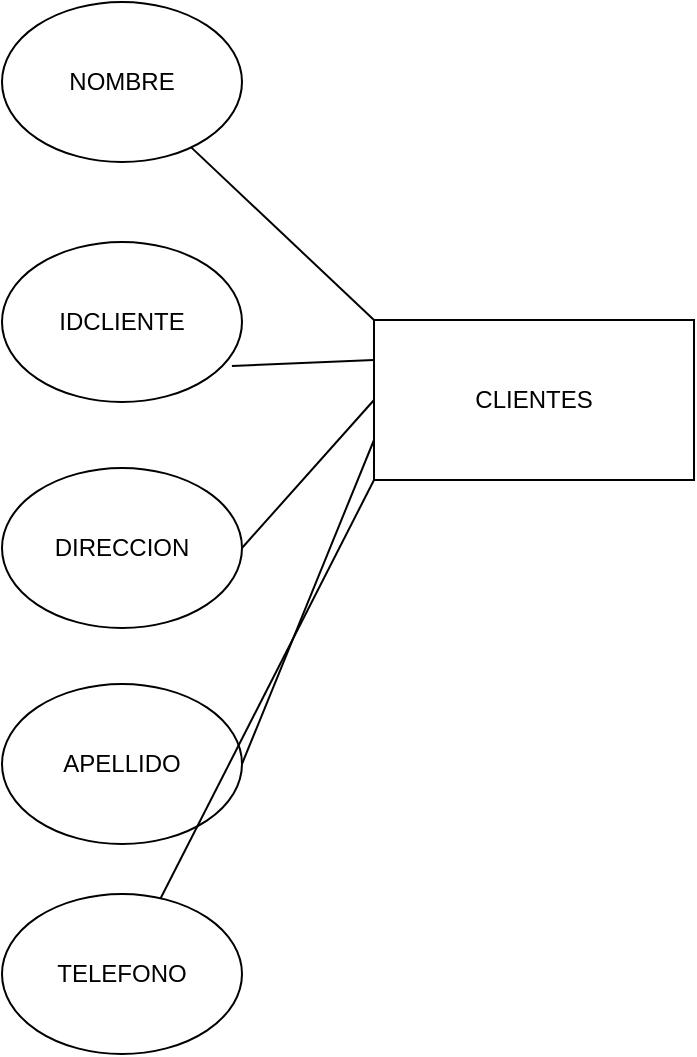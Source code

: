 <mxfile version="24.5.3" type="github">
  <diagram name="Page-1" id="rnph3Yioosb9_gCzcG2R">
    <mxGraphModel dx="6074" dy="1180" grid="0" gridSize="10" guides="1" tooltips="1" connect="1" arrows="1" fold="1" page="0" pageScale="1" pageWidth="850" pageHeight="1100" math="0" shadow="0">
      <root>
        <mxCell id="0" />
        <mxCell id="1" parent="0" />
        <mxCell id="eymbqvJ84xjtnBRF38Ax-1" value="CLIENTES" style="rounded=0;whiteSpace=wrap;html=1;" vertex="1" parent="1">
          <mxGeometry x="-3998" y="-180" width="160" height="80" as="geometry" />
        </mxCell>
        <mxCell id="eymbqvJ84xjtnBRF38Ax-3" value="NOMBRE" style="ellipse;whiteSpace=wrap;html=1;" vertex="1" parent="1">
          <mxGeometry x="-4184" y="-339" width="120" height="80" as="geometry" />
        </mxCell>
        <mxCell id="eymbqvJ84xjtnBRF38Ax-4" value="DIRECCION" style="ellipse;whiteSpace=wrap;html=1;" vertex="1" parent="1">
          <mxGeometry x="-4184" y="-106" width="120" height="80" as="geometry" />
        </mxCell>
        <mxCell id="eymbqvJ84xjtnBRF38Ax-5" value="IDCLIENTE" style="ellipse;whiteSpace=wrap;html=1;" vertex="1" parent="1">
          <mxGeometry x="-4184" y="-219" width="120" height="80" as="geometry" />
        </mxCell>
        <mxCell id="eymbqvJ84xjtnBRF38Ax-6" value="APELLIDO" style="ellipse;whiteSpace=wrap;html=1;" vertex="1" parent="1">
          <mxGeometry x="-4184" y="2" width="120" height="80" as="geometry" />
        </mxCell>
        <mxCell id="eymbqvJ84xjtnBRF38Ax-7" value="TELEFONO" style="ellipse;whiteSpace=wrap;html=1;" vertex="1" parent="1">
          <mxGeometry x="-4184" y="107" width="120" height="80" as="geometry" />
        </mxCell>
        <mxCell id="eymbqvJ84xjtnBRF38Ax-9" value="" style="endArrow=none;html=1;rounded=0;fontSize=12;startSize=8;endSize=8;curved=1;exitX=0;exitY=0;exitDx=0;exitDy=0;" edge="1" parent="1" source="eymbqvJ84xjtnBRF38Ax-1" target="eymbqvJ84xjtnBRF38Ax-3">
          <mxGeometry width="50" height="50" relative="1" as="geometry">
            <mxPoint x="-3996" y="-2" as="sourcePoint" />
            <mxPoint x="-4060" y="-206" as="targetPoint" />
          </mxGeometry>
        </mxCell>
        <mxCell id="eymbqvJ84xjtnBRF38Ax-10" value="" style="endArrow=none;html=1;rounded=0;fontSize=12;startSize=8;endSize=8;curved=1;entryX=0.958;entryY=0.775;entryDx=0;entryDy=0;entryPerimeter=0;exitX=0;exitY=0.25;exitDx=0;exitDy=0;" edge="1" parent="1" source="eymbqvJ84xjtnBRF38Ax-1" target="eymbqvJ84xjtnBRF38Ax-5">
          <mxGeometry width="50" height="50" relative="1" as="geometry">
            <mxPoint x="-4019" y="-3" as="sourcePoint" />
            <mxPoint x="-4229" y="-153" as="targetPoint" />
          </mxGeometry>
        </mxCell>
        <mxCell id="eymbqvJ84xjtnBRF38Ax-11" value="" style="endArrow=none;html=1;rounded=0;fontSize=12;startSize=8;endSize=8;curved=1;exitX=1;exitY=0.5;exitDx=0;exitDy=0;entryX=0;entryY=0.5;entryDx=0;entryDy=0;" edge="1" parent="1" source="eymbqvJ84xjtnBRF38Ax-4" target="eymbqvJ84xjtnBRF38Ax-1">
          <mxGeometry width="50" height="50" relative="1" as="geometry">
            <mxPoint x="-4124" y="72" as="sourcePoint" />
            <mxPoint x="-4070" y="29" as="targetPoint" />
          </mxGeometry>
        </mxCell>
        <mxCell id="eymbqvJ84xjtnBRF38Ax-12" value="" style="endArrow=none;html=1;rounded=0;fontSize=12;startSize=8;endSize=8;curved=1;exitX=1;exitY=0.5;exitDx=0;exitDy=0;entryX=0;entryY=0.75;entryDx=0;entryDy=0;" edge="1" parent="1" source="eymbqvJ84xjtnBRF38Ax-6" target="eymbqvJ84xjtnBRF38Ax-1">
          <mxGeometry width="50" height="50" relative="1" as="geometry">
            <mxPoint x="-4158" y="162" as="sourcePoint" />
            <mxPoint x="-4075" y="76" as="targetPoint" />
          </mxGeometry>
        </mxCell>
        <mxCell id="eymbqvJ84xjtnBRF38Ax-13" value="" style="endArrow=none;html=1;rounded=0;fontSize=12;startSize=8;endSize=8;curved=1;entryX=0;entryY=1;entryDx=0;entryDy=0;" edge="1" parent="1" source="eymbqvJ84xjtnBRF38Ax-7" target="eymbqvJ84xjtnBRF38Ax-1">
          <mxGeometry width="50" height="50" relative="1" as="geometry">
            <mxPoint x="-3955" y="108" as="sourcePoint" />
            <mxPoint x="-3905" y="58" as="targetPoint" />
          </mxGeometry>
        </mxCell>
      </root>
    </mxGraphModel>
  </diagram>
</mxfile>
